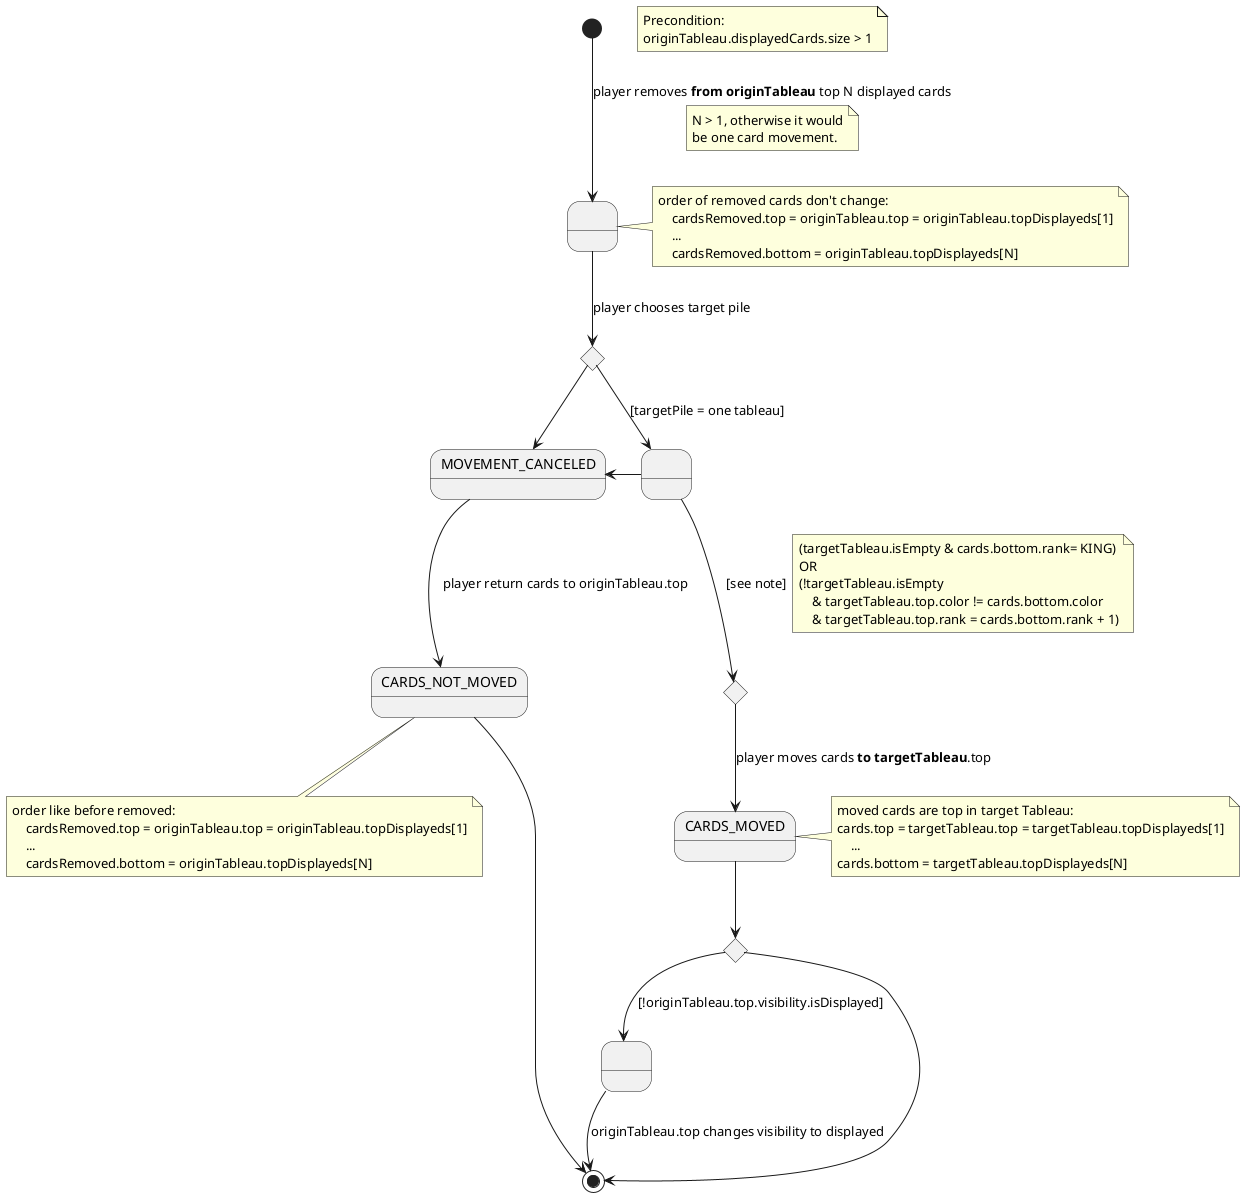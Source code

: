 @startuml

note as precondition
Precondition:
originTableau.displayedCards.size > 1
end note

state " " as CARDS_REMOVED
note right
order of removed cards don't change:
    cardsRemoved.top = originTableau.top = originTableau.topDisplayeds[1]
    ...
    cardsRemoved.bottom = originTableau.topDisplayeds[N]
end note

state targetPileChoice <<choice>>
state " " as targetTableauSelected
state toTableauIsValid <<choice>>
state CARDS_MOVED
note right
moved cards are top in target Tableau:
cards.top = targetTableau.top = targetTableau.topDisplayeds[1]
    ...
cards.bottom = targetTableau.topDisplayeds[N]
end note

state hiddenCardEvaluation <<choice>>
state " " as displayCardTriggered

state CARDS_NOT_MOVED
note bottom
order like before removed:
    cardsRemoved.top = originTableau.top = originTableau.topDisplayeds[1]
    ...
    cardsRemoved.bottom = originTableau.topDisplayeds[N]
end note


[*] --> CARDS_REMOVED : player removes <b>from originTableau</b> top N displayed cards
note bottom on link
N > 1, otherwise it would
be one card movement.
end note

CARDS_REMOVED --> targetPileChoice : player chooses target pile
targetPileChoice --> targetTableauSelected : [targetPile = one tableau]
targetPileChoice --> MOVEMENT_CANCELED
targetTableauSelected --> toTableauIsValid : [see note]
note right on link
(targetTableau.isEmpty & cards.bottom.rank= KING)
OR
(!targetTableau.isEmpty
    & targetTableau.top.color != cards.bottom.color
    & targetTableau.top.rank = cards.bottom.rank + 1)
end note
targetTableauSelected -left-> MOVEMENT_CANCELED
toTableauIsValid --> CARDS_MOVED : player moves cards <b>to targetTableau</b>.top

CARDS_MOVED --> hiddenCardEvaluation
hiddenCardEvaluation --> [*]
hiddenCardEvaluation --> displayCardTriggered : [!originTableau.top.visibility.isDisplayed]
displayCardTriggered --> [*] : originTableau.top changes visibility to displayed


MOVEMENT_CANCELED --> CARDS_NOT_MOVED : player return cards to originTableau.top
CARDS_NOT_MOVED --> [*]

@enduml